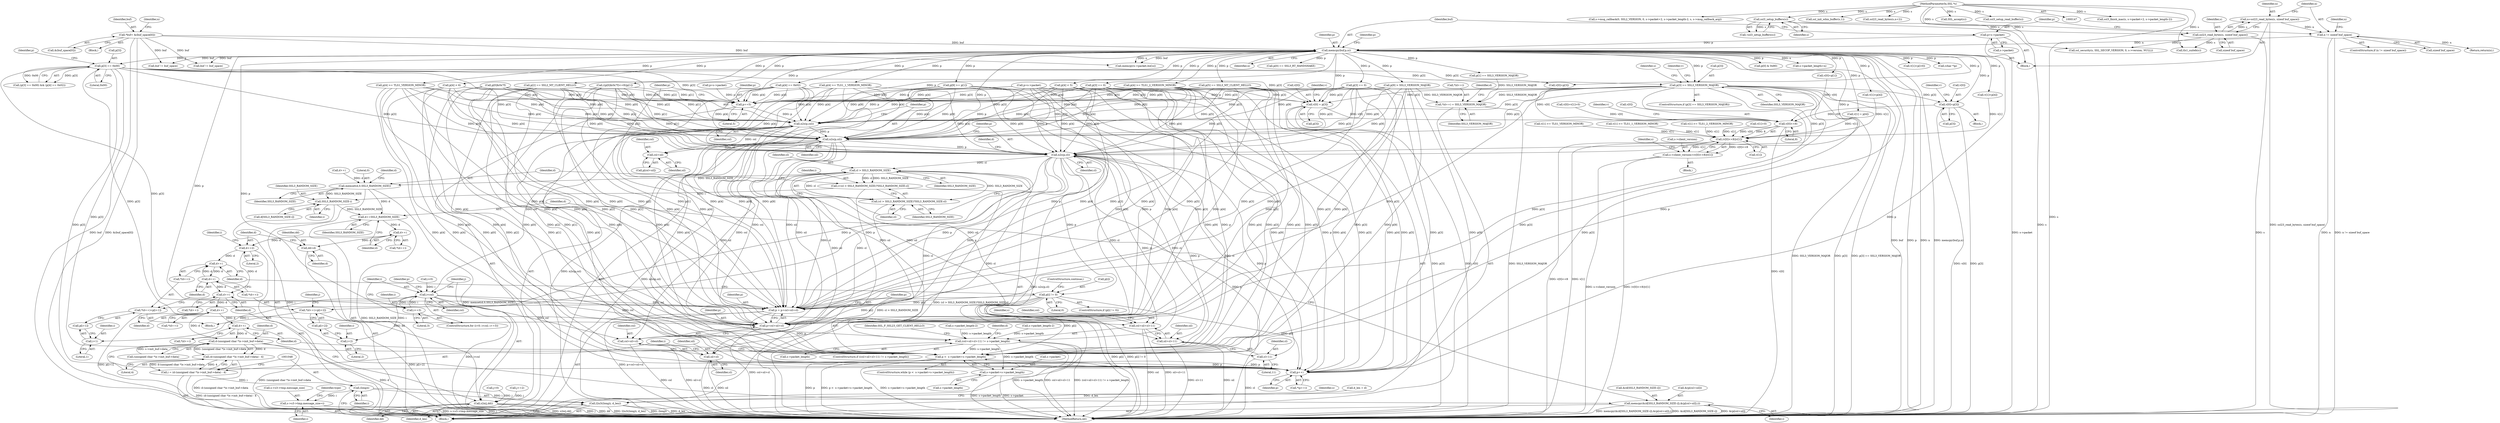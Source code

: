 digraph "0_openssl_392fa7a952e97d82eac6958c81ed1e256e6b8ca5@pointer" {
"1000271" [label="(Call,p[3] == SSL3_VERSION_MAJOR)"];
"1000234" [label="(Call,p[3] == 0x00)"];
"1000215" [label="(Call,memcpy(buf,p,n))"];
"1000152" [label="(Call,*buf= &(buf_space[0]))"];
"1000210" [label="(Call,p=s->packet)"];
"1000204" [label="(Call,n != sizeof buf_space)"];
"1000197" [label="(Call,n=ssl23_read_bytes(s, sizeof buf_space))"];
"1000199" [label="(Call,ssl23_read_bytes(s, sizeof buf_space))"];
"1000194" [label="(Call,ssl3_setup_buffers(s))"];
"1000148" [label="(MethodParameterIn,SSL *s)"];
"1000277" [label="(Call,v[0]=p[3])"];
"1001221" [label="(Call,v[0]<<8)"];
"1001220" [label="(Call,(v[0]<<8)|v[1])"];
"1001216" [label="(Call,s->client_version=(v[0]<<8)|v[1])"];
"1000751" [label="(Call,v[0] = p[3])"];
"1000850" [label="(Call,p+=5)"];
"1000853" [label="(Call,n2s(p,csl))"];
"1000856" [label="(Call,n2s(p,sil))"];
"1000859" [label="(Call,n2s(p,cl))"];
"1000872" [label="(Call,(csl+sil+cl+11) != s->packet_length)"];
"1001016" [label="(Call,p <  s->packet+s->packet_length)"];
"1001031" [label="(Call,p++)"];
"1001018" [label="(Call,s->packet+s->packet_length)"];
"1000873" [label="(Call,csl+sil+cl+11)"];
"1000875" [label="(Call,sil+cl+11)"];
"1000877" [label="(Call,cl+11)"];
"1000914" [label="(Call,cl > SSL3_RANDOM_SIZE)"];
"1000911" [label="(Call,i=(cl > SSL3_RANDOM_SIZE)?SSL3_RANDOM_SIZE:cl)"];
"1000927" [label="(Call,SSL3_RANDOM_SIZE-i)"];
"1000923" [label="(Call,memcpy(&(d[SSL3_RANDOM_SIZE-i]),&(p[csl+sil]),i))"];
"1000937" [label="(Call,d+=SSL3_RANDOM_SIZE)"];
"1000942" [label="(Call,d++)"];
"1000948" [label="(Call,dd=d)"];
"1000993" [label="(Call,s2n(j,dd))"];
"1000951" [label="(Call,d+=2)"];
"1000974" [label="(Call,d++)"];
"1000983" [label="(Call,d++)"];
"1000998" [label="(Call,d++)"];
"1001003" [label="(Call,d++)"];
"1001028" [label="(Call,d++)"];
"1001036" [label="(Call,d-(unsigned char *)s->init_buf->data)"];
"1001035" [label="(Call,(d-(unsigned char *)s->init_buf->data) - 4)"];
"1001033" [label="(Call,i = (d-(unsigned char *)s->init_buf->data) - 4)"];
"1001047" [label="(Call,(long)i)"];
"1001046" [label="(Call,l2n3((long)i, d_len))"];
"1001069" [label="(Call,s->s3->tmp.message_size=i)"];
"1000913" [label="(Call,(cl > SSL3_RANDOM_SIZE)?SSL3_RANDOM_SIZE:cl)"];
"1000919" [label="(Call,memset(d,0,SSL3_RANDOM_SIZE))"];
"1001006" [label="(Call,p = p+csl+sil+cl)"];
"1001008" [label="(Call,p+csl+sil+cl)"];
"1001010" [label="(Call,csl+sil+cl)"];
"1001012" [label="(Call,sil+cl)"];
"1000966" [label="(Call,p[i] != 0)"];
"1000972" [label="(Call,*(d++)=p[i+1])"];
"1000981" [label="(Call,*(d++)=p[i+2])"];
"1000933" [label="(Call,csl+sil)"];
"1000958" [label="(Call,i<csl)"];
"1000961" [label="(Call,i+=3)"];
"1000978" [label="(Call,i+1)"];
"1000987" [label="(Call,i+2)"];
"1000899" [label="(Call,*(d++) = SSL3_VERSION_MAJOR)"];
"1000481" [label="(Call,p[4] < 6)"];
"1000503" [label="(Call,v[1]=p[10])"];
"1000755" [label="(Call,p[3])"];
"1000637" [label="(Call,(char *)p)"];
"1000933" [label="(Call,csl+sil)"];
"1000195" [label="(Identifier,s)"];
"1000978" [label="(Call,i+1)"];
"1001011" [label="(Identifier,csl)"];
"1001225" [label="(Literal,8)"];
"1000988" [label="(Identifier,i)"];
"1000811" [label="(Call,ssl3_finish_mac(s, s->packet+2, s->packet_length-2))"];
"1000200" [label="(Identifier,s)"];
"1000952" [label="(Identifier,d)"];
"1000927" [label="(Call,SSL3_RANDOM_SIZE-i)"];
"1000971" [label="(ControlStructure,continue;)"];
"1000492" [label="(Call,p[9] > SSL3_VERSION_MAJOR)"];
"1000278" [label="(Call,v[0])"];
"1000919" [label="(Call,memset(d,0,SSL3_RANDOM_SIZE))"];
"1000960" [label="(Identifier,csl)"];
"1000769" [label="(Call,p[0]&0x7f)"];
"1000281" [label="(Call,p[3])"];
"1000187" [label="(Call,v[1]=0)"];
"1000943" [label="(Identifier,d)"];
"1001004" [label="(Identifier,d)"];
"1000976" [label="(Call,p[i+1])"];
"1000936" [label="(Identifier,i)"];
"1000912" [label="(Identifier,i)"];
"1001070" [label="(Call,s->s3->tmp.message_size)"];
"1000827" [label="(Call,s->msg_callback(0, SSL2_VERSION, 0, s->packet+2, s->packet_length-2, s, s->msg_callback_arg))"];
"1000836" [label="(Call,s->packet_length-2)"];
"1000982" [label="(Call,*(d++))"];
"1000974" [label="(Call,d++)"];
"1000980" [label="(Literal,1)"];
"1000270" [label="(ControlStructure,if (p[3] == SSL3_VERSION_MAJOR))"];
"1000918" [label="(Identifier,cl)"];
"1000945" [label="(Call,j=0)"];
"1001275" [label="(MethodReturn,int)"];
"1000203" [label="(ControlStructure,if (n != sizeof buf_space))"];
"1000845" [label="(Call,p=s->packet)"];
"1000449" [label="(Call,p[3] == 0)"];
"1000861" [label="(Identifier,cl)"];
"1000939" [label="(Identifier,SSL3_RANDOM_SIZE)"];
"1000984" [label="(Identifier,d)"];
"1000746" [label="(Call,p=s->packet)"];
"1000279" [label="(Identifier,v)"];
"1001008" [label="(Call,p+csl+sil+cl)"];
"1000292" [label="(Call,p[4] >= TLS1_VERSION_MINOR)"];
"1000885" [label="(Identifier,SSL_F_SSL23_GET_CLIENT_HELLO)"];
"1000876" [label="(Identifier,sil)"];
"1000241" [label="(Identifier,p)"];
"1000962" [label="(Identifier,i)"];
"1000955" [label="(Call,i=0)"];
"1000252" [label="(Call,v[1]=p[4])"];
"1000964" [label="(Block,)"];
"1000850" [label="(Call,p+=5)"];
"1000922" [label="(Identifier,SSL3_RANDOM_SIZE)"];
"1001010" [label="(Call,csl+sil+cl)"];
"1001167" [label="(Call,memcpy(s->packet,buf,n))"];
"1001231" [label="(Identifier,s)"];
"1000300" [label="(Call,p[4] >= TLS1_2_VERSION_MINOR)"];
"1001030" [label="(Call,*(p++))"];
"1000994" [label="(Identifier,j)"];
"1001035" [label="(Call,(d-(unsigned char *)s->init_buf->data) - 4)"];
"1000511" [label="(Call,v[1] >= TLS1_VERSION_MINOR)"];
"1000852" [label="(Literal,5)"];
"1001221" [label="(Call,v[0]<<8)"];
"1000198" [label="(Identifier,n)"];
"1001119" [label="(Call,ssl_init_wbio_buffer(s,1))"];
"1001047" [label="(Call,(long)i)"];
"1000197" [label="(Call,n=ssl23_read_bytes(s, sizeof buf_space))"];
"1001080" [label="(Identifier,type)"];
"1001013" [label="(Identifier,sil)"];
"1000968" [label="(Identifier,p)"];
"1000913" [label="(Call,(cl > SSL3_RANDOM_SIZE)?SSL3_RANDOM_SIZE:cl)"];
"1000152" [label="(Call,*buf= &(buf_space[0]))"];
"1000325" [label="(Call,p[4] >= TLS1_1_VERSION_MINOR)"];
"1001055" [label="(Identifier,s)"];
"1001002" [label="(Call,*(d++))"];
"1000272" [label="(Call,p[3])"];
"1000182" [label="(Block,)"];
"1000760" [label="(Identifier,v)"];
"1000212" [label="(Call,s->packet)"];
"1001227" [label="(Identifier,v)"];
"1000920" [label="(Identifier,d)"];
"1001037" [label="(Identifier,d)"];
"1000218" [label="(Identifier,n)"];
"1000881" [label="(Identifier,s)"];
"1000965" [label="(ControlStructure,if (p[i] != 0))"];
"1000226" [label="(Call,p[2] == SSL2_MT_CLIENT_HELLO)"];
"1000194" [label="(Call,ssl3_setup_buffers(s))"];
"1000723" [label="(Call,ssl_security(s, SSL_SECOP_VERSION, 0, s->version, NULL))"];
"1001029" [label="(Identifier,d)"];
"1000430" [label="(Call,p[0] == SSL3_RT_HANDSHAKE)"];
"1000215" [label="(Call,memcpy(buf,p,n))"];
"1001017" [label="(Identifier,p)"];
"1001050" [label="(Identifier,d_len)"];
"1000987" [label="(Call,i+2)"];
"1001015" [label="(ControlStructure,while (p <  s->packet+s->packet_length))"];
"1000999" [label="(Identifier,d)"];
"1001014" [label="(Identifier,cl)"];
"1000245" [label="(Call,v[0]=p[3])"];
"1000916" [label="(Identifier,SSL3_RANDOM_SIZE)"];
"1000871" [label="(ControlStructure,if ((csl+sil+cl+11) != s->packet_length))"];
"1001016" [label="(Call,p <  s->packet+s->packet_length)"];
"1000930" [label="(Call,&(p[csl+sil]))"];
"1000872" [label="(Call,(csl+sil+cl+11) != s->packet_length)"];
"1000442" [label="(Call,p[5] == SSL3_MT_CLIENT_HELLO)"];
"1001049" [label="(Identifier,i)"];
"1000818" [label="(Call,s->packet_length-2)"];
"1001267" [label="(Call,buf != buf_space)"];
"1000956" [label="(Identifier,i)"];
"1000973" [label="(Call,*(d++))"];
"1001226" [label="(Call,v[1])"];
"1000205" [label="(Identifier,n)"];
"1000217" [label="(Identifier,p)"];
"1000959" [label="(Identifier,i)"];
"1000981" [label="(Call,*(d++)=p[i+2])"];
"1001007" [label="(Identifier,p)"];
"1000238" [label="(Literal,0x00)"];
"1000934" [label="(Identifier,csl)"];
"1000937" [label="(Call,d+=SSL3_RANDOM_SIZE)"];
"1000926" [label="(Identifier,d)"];
"1000277" [label="(Call,v[0]=p[3])"];
"1000856" [label="(Call,n2s(p,sil))"];
"1000906" [label="(Call,d++)"];
"1000942" [label="(Call,d++)"];
"1000476" [label="(Call,p[3] == 0)"];
"1000928" [label="(Identifier,SSL3_RANDOM_SIZE)"];
"1001046" [label="(Call,l2n3((long)i, d_len))"];
"1000893" [label="(Call,d_len = d)"];
"1000900" [label="(Call,*(d++))"];
"1000276" [label="(Block,)"];
"1000975" [label="(Identifier,d)"];
"1000907" [label="(Identifier,d)"];
"1000767" [label="(Call,((p[0]&0x7f)<<8)|p[1])"];
"1000209" [label="(Identifier,n)"];
"1000201" [label="(Call,sizeof buf_space)"];
"1000204" [label="(Call,n != sizeof buf_space)"];
"1000914" [label="(Call,cl > SSL3_RANDOM_SIZE)"];
"1000858" [label="(Identifier,sil)"];
"1001217" [label="(Call,s->client_version)"];
"1000758" [label="(Call,v[1] = p[4])"];
"1001019" [label="(Call,s->packet)"];
"1000929" [label="(Identifier,i)"];
"1000206" [label="(Call,sizeof buf_space)"];
"1000752" [label="(Call,v[0])"];
"1000436" [label="(Call,p[1] == SSL3_VERSION_MAJOR)"];
"1000983" [label="(Call,d++)"];
"1000967" [label="(Call,p[i])"];
"1000454" [label="(Call,p[4] < 5)"];
"1000925" [label="(Call,d[SSL3_RANDOM_SIZE-i])"];
"1000860" [label="(Identifier,p)"];
"1001009" [label="(Identifier,p)"];
"1000989" [label="(Literal,2)"];
"1000148" [label="(MethodParameterIn,SSL *s)"];
"1000542" [label="(Call,v[1] >= TLS1_1_VERSION_MINOR)"];
"1000911" [label="(Call,i=(cl > SSL3_RANDOM_SIZE)?SSL3_RANDOM_SIZE:cl)"];
"1001012" [label="(Call,sil+cl)"];
"1000923" [label="(Call,memcpy(&(d[SSL3_RANDOM_SIZE-i]),&(p[csl+sil]),i))"];
"1000997" [label="(Call,*(d++))"];
"1000800" [label="(Call,ssl23_read_bytes(s,n+2))"];
"1000271" [label="(Call,p[3] == SSL3_VERSION_MAJOR)"];
"1001032" [label="(Identifier,p)"];
"1000979" [label="(Identifier,i)"];
"1000467" [label="(Call,v[0]=p[1])"];
"1001077" [label="(Identifier,i)"];
"1000991" [label="(Identifier,j)"];
"1000961" [label="(Call,i+=3)"];
"1000995" [label="(Identifier,dd)"];
"1000899" [label="(Call,*(d++) = SSL3_VERSION_MAJOR)"];
"1000223" [label="(Identifier,p)"];
"1000958" [label="(Call,i<csl)"];
"1000878" [label="(Identifier,cl)"];
"1000993" [label="(Call,s2n(j,dd))"];
"1001069" [label="(Call,s->s3->tmp.message_size=i)"];
"1000233" [label="(Call,(p[3] == 0x00) && (p[4] == 0x02))"];
"1000210" [label="(Call,p=s->packet)"];
"1000985" [label="(Call,p[i+2])"];
"1000966" [label="(Call,p[i] != 0)"];
"1000235" [label="(Call,p[3])"];
"1001095" [label="(Block,)"];
"1000859" [label="(Call,n2s(p,cl))"];
"1000459" [label="(Call,p[9] >= p[1])"];
"1000199" [label="(Call,ssl23_read_bytes(s, sizeof buf_space))"];
"1000751" [label="(Call,v[0] = p[3])"];
"1000286" [label="(Identifier,v)"];
"1001220" [label="(Call,(v[0]<<8)|v[1])"];
"1000903" [label="(Identifier,SSL3_VERSION_MAJOR)"];
"1001006" [label="(Call,p = p+csl+sil+cl)"];
"1001003" [label="(Call,d++)"];
"1000874" [label="(Identifier,csl)"];
"1000211" [label="(Identifier,p)"];
"1001036" [label="(Call,d-(unsigned char *)s->init_buf->data)"];
"1000873" [label="(Call,csl+sil+cl+11)"];
"1001045" [label="(Literal,4)"];
"1000284" [label="(Call,v[1]=p[4])"];
"1000938" [label="(Identifier,d)"];
"1000863" [label="(Identifier,d)"];
"1000948" [label="(Call,dd=d)"];
"1000950" [label="(Identifier,d)"];
"1000853" [label="(Call,n2s(p,csl))"];
"1000216" [label="(Identifier,buf)"];
"1001263" [label="(Call,SSL_accept(s))"];
"1000519" [label="(Call,v[1] >= TLS1_2_VERSION_MINOR)"];
"1000953" [label="(Literal,2)"];
"1000941" [label="(Call,*(d++))"];
"1000275" [label="(Identifier,SSL3_VERSION_MAJOR)"];
"1001034" [label="(Identifier,i)"];
"1000221" [label="(Call,p[0] & 0x80)"];
"1001133" [label="(Call,s->packet_length=n)"];
"1000924" [label="(Call,&(d[SSL3_RANDOM_SIZE-i]))"];
"1000153" [label="(Identifier,buf)"];
"1000208" [label="(Return,return(n);)"];
"1000949" [label="(Identifier,dd)"];
"1000998" [label="(Call,d++)"];
"1000855" [label="(Identifier,csl)"];
"1000921" [label="(Literal,0)"];
"1000951" [label="(Call,d+=2)"];
"1000935" [label="(Identifier,sil)"];
"1001022" [label="(Call,s->packet_length)"];
"1000972" [label="(Call,*(d++)=p[i+1])"];
"1001033" [label="(Call,i = (d-(unsigned char *)s->init_buf->data) - 4)"];
"1001150" [label="(Call,ssl3_setup_read_buffer(s))"];
"1000880" [label="(Call,s->packet_length)"];
"1000857" [label="(Identifier,p)"];
"1001222" [label="(Call,v[0])"];
"1000183" [label="(Call,v[0]=v[1]=0)"];
"1000234" [label="(Call,p[3] == 0x00)"];
"1000891" [label="(Identifier,d)"];
"1000742" [label="(Block,)"];
"1001018" [label="(Call,s->packet+s->packet_length)"];
"1001028" [label="(Call,d++)"];
"1000877" [label="(Call,cl+11)"];
"1000917" [label="(Identifier,SSL3_RANDOM_SIZE)"];
"1000954" [label="(ControlStructure,for (i=0; i<csl; i+=3))"];
"1000851" [label="(Identifier,p)"];
"1000990" [label="(Call,j+=2)"];
"1001257" [label="(Call,buf != buf_space)"];
"1000875" [label="(Call,sil+cl+11)"];
"1000691" [label="(Identifier,s)"];
"1000168" [label="(Identifier,n)"];
"1001038" [label="(Call,(unsigned char *)s->init_buf->data)"];
"1000701" [label="(Call,tls1_suiteb(s))"];
"1000970" [label="(Literal,0)"];
"1000154" [label="(Call,&(buf_space[0]))"];
"1001216" [label="(Call,s->client_version=(v[0]<<8)|v[1])"];
"1000854" [label="(Identifier,p)"];
"1001031" [label="(Call,p++)"];
"1000915" [label="(Identifier,cl)"];
"1000149" [label="(Block,)"];
"1001027" [label="(Call,*(d++))"];
"1000963" [label="(Literal,3)"];
"1000193" [label="(Call,!ssl3_setup_buffers(s))"];
"1000879" [label="(Literal,11)"];
"1000931" [label="(Call,p[csl+sil])"];
"1000239" [label="(Call,p[4] == 0x02)"];
"1000271" -> "1000270"  [label="AST: "];
"1000271" -> "1000275"  [label="CFG: "];
"1000272" -> "1000271"  [label="AST: "];
"1000275" -> "1000271"  [label="AST: "];
"1000279" -> "1000271"  [label="CFG: "];
"1000691" -> "1000271"  [label="CFG: "];
"1000271" -> "1001275"  [label="DDG: SSL3_VERSION_MAJOR"];
"1000271" -> "1001275"  [label="DDG: p[3]"];
"1000271" -> "1001275"  [label="DDG: p[3] == SSL3_VERSION_MAJOR"];
"1000234" -> "1000271"  [label="DDG: p[3]"];
"1000215" -> "1000271"  [label="DDG: p"];
"1000271" -> "1000277"  [label="DDG: p[3]"];
"1000271" -> "1000751"  [label="DDG: p[3]"];
"1000271" -> "1000850"  [label="DDG: p[3]"];
"1000271" -> "1000853"  [label="DDG: p[3]"];
"1000271" -> "1000856"  [label="DDG: p[3]"];
"1000271" -> "1000859"  [label="DDG: p[3]"];
"1000271" -> "1000899"  [label="DDG: SSL3_VERSION_MAJOR"];
"1000271" -> "1001006"  [label="DDG: p[3]"];
"1000271" -> "1001008"  [label="DDG: p[3]"];
"1000271" -> "1001016"  [label="DDG: p[3]"];
"1000271" -> "1001031"  [label="DDG: p[3]"];
"1000234" -> "1000233"  [label="AST: "];
"1000234" -> "1000238"  [label="CFG: "];
"1000235" -> "1000234"  [label="AST: "];
"1000238" -> "1000234"  [label="AST: "];
"1000241" -> "1000234"  [label="CFG: "];
"1000233" -> "1000234"  [label="CFG: "];
"1000234" -> "1000233"  [label="DDG: p[3]"];
"1000234" -> "1000233"  [label="DDG: 0x00"];
"1000215" -> "1000234"  [label="DDG: p"];
"1000234" -> "1000245"  [label="DDG: p[3]"];
"1000234" -> "1000751"  [label="DDG: p[3]"];
"1000234" -> "1000850"  [label="DDG: p[3]"];
"1000234" -> "1000853"  [label="DDG: p[3]"];
"1000234" -> "1000856"  [label="DDG: p[3]"];
"1000234" -> "1000859"  [label="DDG: p[3]"];
"1000234" -> "1001006"  [label="DDG: p[3]"];
"1000234" -> "1001008"  [label="DDG: p[3]"];
"1000234" -> "1001016"  [label="DDG: p[3]"];
"1000234" -> "1001031"  [label="DDG: p[3]"];
"1000215" -> "1000182"  [label="AST: "];
"1000215" -> "1000218"  [label="CFG: "];
"1000216" -> "1000215"  [label="AST: "];
"1000217" -> "1000215"  [label="AST: "];
"1000218" -> "1000215"  [label="AST: "];
"1000223" -> "1000215"  [label="CFG: "];
"1000215" -> "1001275"  [label="DDG: buf"];
"1000215" -> "1001275"  [label="DDG: p"];
"1000215" -> "1001275"  [label="DDG: n"];
"1000215" -> "1001275"  [label="DDG: memcpy(buf,p,n)"];
"1000152" -> "1000215"  [label="DDG: buf"];
"1000210" -> "1000215"  [label="DDG: p"];
"1000204" -> "1000215"  [label="DDG: n"];
"1000215" -> "1000221"  [label="DDG: p"];
"1000215" -> "1000226"  [label="DDG: p"];
"1000215" -> "1000239"  [label="DDG: p"];
"1000215" -> "1000245"  [label="DDG: p"];
"1000215" -> "1000252"  [label="DDG: p"];
"1000215" -> "1000277"  [label="DDG: p"];
"1000215" -> "1000284"  [label="DDG: p"];
"1000215" -> "1000292"  [label="DDG: p"];
"1000215" -> "1000300"  [label="DDG: p"];
"1000215" -> "1000325"  [label="DDG: p"];
"1000215" -> "1000430"  [label="DDG: p"];
"1000215" -> "1000436"  [label="DDG: p"];
"1000215" -> "1000442"  [label="DDG: p"];
"1000215" -> "1000449"  [label="DDG: p"];
"1000215" -> "1000454"  [label="DDG: p"];
"1000215" -> "1000459"  [label="DDG: p"];
"1000215" -> "1000467"  [label="DDG: p"];
"1000215" -> "1000476"  [label="DDG: p"];
"1000215" -> "1000481"  [label="DDG: p"];
"1000215" -> "1000492"  [label="DDG: p"];
"1000215" -> "1000503"  [label="DDG: p"];
"1000215" -> "1000637"  [label="DDG: p"];
"1000215" -> "1000751"  [label="DDG: p"];
"1000215" -> "1000758"  [label="DDG: p"];
"1000215" -> "1000767"  [label="DDG: p"];
"1000215" -> "1000850"  [label="DDG: p"];
"1000215" -> "1000853"  [label="DDG: p"];
"1000215" -> "1000856"  [label="DDG: p"];
"1000215" -> "1000859"  [label="DDG: p"];
"1000215" -> "1001006"  [label="DDG: p"];
"1000215" -> "1001008"  [label="DDG: p"];
"1000215" -> "1001016"  [label="DDG: p"];
"1000215" -> "1001031"  [label="DDG: p"];
"1000215" -> "1001133"  [label="DDG: n"];
"1000215" -> "1001167"  [label="DDG: buf"];
"1000215" -> "1001167"  [label="DDG: n"];
"1000215" -> "1001257"  [label="DDG: buf"];
"1000215" -> "1001267"  [label="DDG: buf"];
"1000152" -> "1000149"  [label="AST: "];
"1000152" -> "1000154"  [label="CFG: "];
"1000153" -> "1000152"  [label="AST: "];
"1000154" -> "1000152"  [label="AST: "];
"1000168" -> "1000152"  [label="CFG: "];
"1000152" -> "1001275"  [label="DDG: buf"];
"1000152" -> "1001275"  [label="DDG: &(buf_space[0])"];
"1000152" -> "1001167"  [label="DDG: buf"];
"1000152" -> "1001257"  [label="DDG: buf"];
"1000152" -> "1001267"  [label="DDG: buf"];
"1000210" -> "1000182"  [label="AST: "];
"1000210" -> "1000212"  [label="CFG: "];
"1000211" -> "1000210"  [label="AST: "];
"1000212" -> "1000210"  [label="AST: "];
"1000216" -> "1000210"  [label="CFG: "];
"1000210" -> "1001275"  [label="DDG: s->packet"];
"1000204" -> "1000203"  [label="AST: "];
"1000204" -> "1000206"  [label="CFG: "];
"1000205" -> "1000204"  [label="AST: "];
"1000206" -> "1000204"  [label="AST: "];
"1000209" -> "1000204"  [label="CFG: "];
"1000211" -> "1000204"  [label="CFG: "];
"1000204" -> "1001275"  [label="DDG: n"];
"1000204" -> "1001275"  [label="DDG: n != sizeof buf_space"];
"1000197" -> "1000204"  [label="DDG: n"];
"1000204" -> "1000208"  [label="DDG: n"];
"1000197" -> "1000182"  [label="AST: "];
"1000197" -> "1000199"  [label="CFG: "];
"1000198" -> "1000197"  [label="AST: "];
"1000199" -> "1000197"  [label="AST: "];
"1000205" -> "1000197"  [label="CFG: "];
"1000197" -> "1001275"  [label="DDG: ssl23_read_bytes(s, sizeof buf_space)"];
"1000199" -> "1000197"  [label="DDG: s"];
"1000199" -> "1000201"  [label="CFG: "];
"1000200" -> "1000199"  [label="AST: "];
"1000201" -> "1000199"  [label="AST: "];
"1000199" -> "1001275"  [label="DDG: s"];
"1000194" -> "1000199"  [label="DDG: s"];
"1000148" -> "1000199"  [label="DDG: s"];
"1000199" -> "1000701"  [label="DDG: s"];
"1000199" -> "1000723"  [label="DDG: s"];
"1000194" -> "1000193"  [label="AST: "];
"1000194" -> "1000195"  [label="CFG: "];
"1000195" -> "1000194"  [label="AST: "];
"1000193" -> "1000194"  [label="CFG: "];
"1000194" -> "1001275"  [label="DDG: s"];
"1000194" -> "1000193"  [label="DDG: s"];
"1000148" -> "1000194"  [label="DDG: s"];
"1000148" -> "1000147"  [label="AST: "];
"1000148" -> "1001275"  [label="DDG: s"];
"1000148" -> "1000701"  [label="DDG: s"];
"1000148" -> "1000723"  [label="DDG: s"];
"1000148" -> "1000800"  [label="DDG: s"];
"1000148" -> "1000811"  [label="DDG: s"];
"1000148" -> "1000827"  [label="DDG: s"];
"1000148" -> "1001119"  [label="DDG: s"];
"1000148" -> "1001150"  [label="DDG: s"];
"1000148" -> "1001263"  [label="DDG: s"];
"1000277" -> "1000276"  [label="AST: "];
"1000277" -> "1000281"  [label="CFG: "];
"1000278" -> "1000277"  [label="AST: "];
"1000281" -> "1000277"  [label="AST: "];
"1000286" -> "1000277"  [label="CFG: "];
"1000277" -> "1001275"  [label="DDG: v[0]"];
"1000277" -> "1001275"  [label="DDG: p[3]"];
"1000277" -> "1001221"  [label="DDG: v[0]"];
"1001221" -> "1001220"  [label="AST: "];
"1001221" -> "1001225"  [label="CFG: "];
"1001222" -> "1001221"  [label="AST: "];
"1001225" -> "1001221"  [label="AST: "];
"1001227" -> "1001221"  [label="CFG: "];
"1001221" -> "1001275"  [label="DDG: v[0]"];
"1001221" -> "1001220"  [label="DDG: v[0]"];
"1001221" -> "1001220"  [label="DDG: 8"];
"1000467" -> "1001221"  [label="DDG: v[0]"];
"1000183" -> "1001221"  [label="DDG: v[0]"];
"1000751" -> "1001221"  [label="DDG: v[0]"];
"1000245" -> "1001221"  [label="DDG: v[0]"];
"1001220" -> "1001216"  [label="AST: "];
"1001220" -> "1001226"  [label="CFG: "];
"1001226" -> "1001220"  [label="AST: "];
"1001216" -> "1001220"  [label="CFG: "];
"1001220" -> "1001275"  [label="DDG: v[0]<<8"];
"1001220" -> "1001275"  [label="DDG: v[1]"];
"1001220" -> "1001216"  [label="DDG: v[0]<<8"];
"1001220" -> "1001216"  [label="DDG: v[1]"];
"1000187" -> "1001220"  [label="DDG: v[1]"];
"1000284" -> "1001220"  [label="DDG: v[1]"];
"1000519" -> "1001220"  [label="DDG: v[1]"];
"1000252" -> "1001220"  [label="DDG: v[1]"];
"1000542" -> "1001220"  [label="DDG: v[1]"];
"1000511" -> "1001220"  [label="DDG: v[1]"];
"1000758" -> "1001220"  [label="DDG: v[1]"];
"1001216" -> "1001095"  [label="AST: "];
"1001217" -> "1001216"  [label="AST: "];
"1001231" -> "1001216"  [label="CFG: "];
"1001216" -> "1001275"  [label="DDG: (v[0]<<8)|v[1]"];
"1001216" -> "1001275"  [label="DDG: s->client_version"];
"1000751" -> "1000742"  [label="AST: "];
"1000751" -> "1000755"  [label="CFG: "];
"1000752" -> "1000751"  [label="AST: "];
"1000755" -> "1000751"  [label="AST: "];
"1000760" -> "1000751"  [label="CFG: "];
"1000751" -> "1001275"  [label="DDG: p[3]"];
"1000751" -> "1001275"  [label="DDG: v[0]"];
"1000746" -> "1000751"  [label="DDG: p"];
"1000449" -> "1000751"  [label="DDG: p[3]"];
"1000476" -> "1000751"  [label="DDG: p[3]"];
"1000850" -> "1000742"  [label="AST: "];
"1000850" -> "1000852"  [label="CFG: "];
"1000851" -> "1000850"  [label="AST: "];
"1000852" -> "1000850"  [label="AST: "];
"1000854" -> "1000850"  [label="CFG: "];
"1000459" -> "1000850"  [label="DDG: p[9]"];
"1000226" -> "1000850"  [label="DDG: p[2]"];
"1000442" -> "1000850"  [label="DDG: p[5]"];
"1000492" -> "1000850"  [label="DDG: p[9]"];
"1000769" -> "1000850"  [label="DDG: p[0]"];
"1000845" -> "1000850"  [label="DDG: p"];
"1000767" -> "1000850"  [label="DDG: p[1]"];
"1000292" -> "1000850"  [label="DDG: p[4]"];
"1000746" -> "1000850"  [label="DDG: p"];
"1000239" -> "1000850"  [label="DDG: p[4]"];
"1000300" -> "1000850"  [label="DDG: p[4]"];
"1000481" -> "1000850"  [label="DDG: p[4]"];
"1000325" -> "1000850"  [label="DDG: p[4]"];
"1000454" -> "1000850"  [label="DDG: p[4]"];
"1000449" -> "1000850"  [label="DDG: p[3]"];
"1000476" -> "1000850"  [label="DDG: p[3]"];
"1000850" -> "1000853"  [label="DDG: p"];
"1000853" -> "1000742"  [label="AST: "];
"1000853" -> "1000855"  [label="CFG: "];
"1000854" -> "1000853"  [label="AST: "];
"1000855" -> "1000853"  [label="AST: "];
"1000857" -> "1000853"  [label="CFG: "];
"1000853" -> "1001275"  [label="DDG: n2s(p,csl)"];
"1000459" -> "1000853"  [label="DDG: p[9]"];
"1000226" -> "1000853"  [label="DDG: p[2]"];
"1000442" -> "1000853"  [label="DDG: p[5]"];
"1000492" -> "1000853"  [label="DDG: p[9]"];
"1000769" -> "1000853"  [label="DDG: p[0]"];
"1000767" -> "1000853"  [label="DDG: p[1]"];
"1000292" -> "1000853"  [label="DDG: p[4]"];
"1000746" -> "1000853"  [label="DDG: p"];
"1000239" -> "1000853"  [label="DDG: p[4]"];
"1000300" -> "1000853"  [label="DDG: p[4]"];
"1000481" -> "1000853"  [label="DDG: p[4]"];
"1000325" -> "1000853"  [label="DDG: p[4]"];
"1000454" -> "1000853"  [label="DDG: p[4]"];
"1000449" -> "1000853"  [label="DDG: p[3]"];
"1000476" -> "1000853"  [label="DDG: p[3]"];
"1000853" -> "1000856"  [label="DDG: p"];
"1000853" -> "1000872"  [label="DDG: csl"];
"1000853" -> "1000873"  [label="DDG: csl"];
"1000853" -> "1000933"  [label="DDG: csl"];
"1000853" -> "1000958"  [label="DDG: csl"];
"1000856" -> "1000742"  [label="AST: "];
"1000856" -> "1000858"  [label="CFG: "];
"1000857" -> "1000856"  [label="AST: "];
"1000858" -> "1000856"  [label="AST: "];
"1000860" -> "1000856"  [label="CFG: "];
"1000856" -> "1001275"  [label="DDG: n2s(p,sil)"];
"1000459" -> "1000856"  [label="DDG: p[9]"];
"1000226" -> "1000856"  [label="DDG: p[2]"];
"1000442" -> "1000856"  [label="DDG: p[5]"];
"1000492" -> "1000856"  [label="DDG: p[9]"];
"1000769" -> "1000856"  [label="DDG: p[0]"];
"1000767" -> "1000856"  [label="DDG: p[1]"];
"1000292" -> "1000856"  [label="DDG: p[4]"];
"1000746" -> "1000856"  [label="DDG: p"];
"1000239" -> "1000856"  [label="DDG: p[4]"];
"1000300" -> "1000856"  [label="DDG: p[4]"];
"1000481" -> "1000856"  [label="DDG: p[4]"];
"1000325" -> "1000856"  [label="DDG: p[4]"];
"1000454" -> "1000856"  [label="DDG: p[4]"];
"1000449" -> "1000856"  [label="DDG: p[3]"];
"1000476" -> "1000856"  [label="DDG: p[3]"];
"1000856" -> "1000859"  [label="DDG: p"];
"1000856" -> "1000872"  [label="DDG: sil"];
"1000856" -> "1000873"  [label="DDG: sil"];
"1000856" -> "1000875"  [label="DDG: sil"];
"1000856" -> "1000933"  [label="DDG: sil"];
"1000856" -> "1001006"  [label="DDG: sil"];
"1000856" -> "1001008"  [label="DDG: sil"];
"1000856" -> "1001010"  [label="DDG: sil"];
"1000856" -> "1001012"  [label="DDG: sil"];
"1000859" -> "1000742"  [label="AST: "];
"1000859" -> "1000861"  [label="CFG: "];
"1000860" -> "1000859"  [label="AST: "];
"1000861" -> "1000859"  [label="AST: "];
"1000863" -> "1000859"  [label="CFG: "];
"1000859" -> "1001275"  [label="DDG: n2s(p,cl)"];
"1000859" -> "1001275"  [label="DDG: p"];
"1000459" -> "1000859"  [label="DDG: p[9]"];
"1000442" -> "1000859"  [label="DDG: p[5]"];
"1000492" -> "1000859"  [label="DDG: p[9]"];
"1000769" -> "1000859"  [label="DDG: p[0]"];
"1000767" -> "1000859"  [label="DDG: p[1]"];
"1000226" -> "1000859"  [label="DDG: p[2]"];
"1000292" -> "1000859"  [label="DDG: p[4]"];
"1000746" -> "1000859"  [label="DDG: p"];
"1000239" -> "1000859"  [label="DDG: p[4]"];
"1000300" -> "1000859"  [label="DDG: p[4]"];
"1000481" -> "1000859"  [label="DDG: p[4]"];
"1000325" -> "1000859"  [label="DDG: p[4]"];
"1000454" -> "1000859"  [label="DDG: p[4]"];
"1000449" -> "1000859"  [label="DDG: p[3]"];
"1000476" -> "1000859"  [label="DDG: p[3]"];
"1000859" -> "1000872"  [label="DDG: cl"];
"1000859" -> "1000873"  [label="DDG: cl"];
"1000859" -> "1000875"  [label="DDG: cl"];
"1000859" -> "1000877"  [label="DDG: cl"];
"1000859" -> "1000914"  [label="DDG: cl"];
"1000859" -> "1000966"  [label="DDG: p"];
"1000859" -> "1000972"  [label="DDG: p"];
"1000859" -> "1000981"  [label="DDG: p"];
"1000859" -> "1001006"  [label="DDG: p"];
"1000859" -> "1001008"  [label="DDG: p"];
"1000859" -> "1001016"  [label="DDG: p"];
"1000859" -> "1001031"  [label="DDG: p"];
"1000872" -> "1000871"  [label="AST: "];
"1000872" -> "1000880"  [label="CFG: "];
"1000873" -> "1000872"  [label="AST: "];
"1000880" -> "1000872"  [label="AST: "];
"1000885" -> "1000872"  [label="CFG: "];
"1000891" -> "1000872"  [label="CFG: "];
"1000872" -> "1001275"  [label="DDG: (csl+sil+cl+11) != s->packet_length"];
"1000872" -> "1001275"  [label="DDG: csl+sil+cl+11"];
"1000872" -> "1001275"  [label="DDG: s->packet_length"];
"1000818" -> "1000872"  [label="DDG: s->packet_length"];
"1000836" -> "1000872"  [label="DDG: s->packet_length"];
"1000872" -> "1001016"  [label="DDG: s->packet_length"];
"1000872" -> "1001018"  [label="DDG: s->packet_length"];
"1001016" -> "1001015"  [label="AST: "];
"1001016" -> "1001018"  [label="CFG: "];
"1001017" -> "1001016"  [label="AST: "];
"1001018" -> "1001016"  [label="AST: "];
"1001029" -> "1001016"  [label="CFG: "];
"1001034" -> "1001016"  [label="CFG: "];
"1001016" -> "1001275"  [label="DDG: p <  s->packet+s->packet_length"];
"1001016" -> "1001275"  [label="DDG: s->packet+s->packet_length"];
"1001016" -> "1001275"  [label="DDG: p"];
"1000459" -> "1001016"  [label="DDG: p[9]"];
"1000226" -> "1001016"  [label="DDG: p[2]"];
"1000442" -> "1001016"  [label="DDG: p[5]"];
"1001006" -> "1001016"  [label="DDG: p"];
"1000769" -> "1001016"  [label="DDG: p[0]"];
"1000767" -> "1001016"  [label="DDG: p[1]"];
"1000966" -> "1001016"  [label="DDG: p[i]"];
"1000492" -> "1001016"  [label="DDG: p[9]"];
"1001031" -> "1001016"  [label="DDG: p"];
"1000292" -> "1001016"  [label="DDG: p[4]"];
"1000746" -> "1001016"  [label="DDG: p"];
"1000239" -> "1001016"  [label="DDG: p[4]"];
"1000300" -> "1001016"  [label="DDG: p[4]"];
"1000481" -> "1001016"  [label="DDG: p[4]"];
"1000325" -> "1001016"  [label="DDG: p[4]"];
"1000454" -> "1001016"  [label="DDG: p[4]"];
"1000449" -> "1001016"  [label="DDG: p[3]"];
"1000476" -> "1001016"  [label="DDG: p[3]"];
"1001016" -> "1001031"  [label="DDG: p"];
"1001031" -> "1001030"  [label="AST: "];
"1001031" -> "1001032"  [label="CFG: "];
"1001032" -> "1001031"  [label="AST: "];
"1001030" -> "1001031"  [label="CFG: "];
"1000459" -> "1001031"  [label="DDG: p[9]"];
"1000226" -> "1001031"  [label="DDG: p[2]"];
"1000442" -> "1001031"  [label="DDG: p[5]"];
"1000769" -> "1001031"  [label="DDG: p[0]"];
"1000767" -> "1001031"  [label="DDG: p[1]"];
"1000966" -> "1001031"  [label="DDG: p[i]"];
"1000492" -> "1001031"  [label="DDG: p[9]"];
"1000292" -> "1001031"  [label="DDG: p[4]"];
"1000746" -> "1001031"  [label="DDG: p"];
"1000239" -> "1001031"  [label="DDG: p[4]"];
"1000300" -> "1001031"  [label="DDG: p[4]"];
"1000481" -> "1001031"  [label="DDG: p[4]"];
"1000325" -> "1001031"  [label="DDG: p[4]"];
"1000454" -> "1001031"  [label="DDG: p[4]"];
"1000449" -> "1001031"  [label="DDG: p[3]"];
"1000476" -> "1001031"  [label="DDG: p[3]"];
"1001018" -> "1001022"  [label="CFG: "];
"1001019" -> "1001018"  [label="AST: "];
"1001022" -> "1001018"  [label="AST: "];
"1001018" -> "1001275"  [label="DDG: s->packet"];
"1001018" -> "1001275"  [label="DDG: s->packet_length"];
"1000873" -> "1000875"  [label="CFG: "];
"1000874" -> "1000873"  [label="AST: "];
"1000875" -> "1000873"  [label="AST: "];
"1000881" -> "1000873"  [label="CFG: "];
"1000873" -> "1001275"  [label="DDG: csl"];
"1000873" -> "1001275"  [label="DDG: sil+cl+11"];
"1000875" -> "1000877"  [label="CFG: "];
"1000876" -> "1000875"  [label="AST: "];
"1000877" -> "1000875"  [label="AST: "];
"1000875" -> "1001275"  [label="DDG: sil"];
"1000875" -> "1001275"  [label="DDG: cl+11"];
"1000877" -> "1000879"  [label="CFG: "];
"1000878" -> "1000877"  [label="AST: "];
"1000879" -> "1000877"  [label="AST: "];
"1000877" -> "1001275"  [label="DDG: cl"];
"1000914" -> "1000913"  [label="AST: "];
"1000914" -> "1000916"  [label="CFG: "];
"1000915" -> "1000914"  [label="AST: "];
"1000916" -> "1000914"  [label="AST: "];
"1000917" -> "1000914"  [label="CFG: "];
"1000918" -> "1000914"  [label="CFG: "];
"1000914" -> "1000911"  [label="DDG: SSL3_RANDOM_SIZE"];
"1000914" -> "1000911"  [label="DDG: cl"];
"1000914" -> "1000913"  [label="DDG: SSL3_RANDOM_SIZE"];
"1000914" -> "1000913"  [label="DDG: cl"];
"1000914" -> "1000919"  [label="DDG: SSL3_RANDOM_SIZE"];
"1000914" -> "1001006"  [label="DDG: cl"];
"1000914" -> "1001008"  [label="DDG: cl"];
"1000914" -> "1001010"  [label="DDG: cl"];
"1000914" -> "1001012"  [label="DDG: cl"];
"1000911" -> "1000742"  [label="AST: "];
"1000911" -> "1000913"  [label="CFG: "];
"1000912" -> "1000911"  [label="AST: "];
"1000913" -> "1000911"  [label="AST: "];
"1000920" -> "1000911"  [label="CFG: "];
"1000911" -> "1001275"  [label="DDG: (cl > SSL3_RANDOM_SIZE)?SSL3_RANDOM_SIZE:cl"];
"1000911" -> "1000927"  [label="DDG: i"];
"1000927" -> "1000925"  [label="AST: "];
"1000927" -> "1000929"  [label="CFG: "];
"1000928" -> "1000927"  [label="AST: "];
"1000929" -> "1000927"  [label="AST: "];
"1000925" -> "1000927"  [label="CFG: "];
"1000919" -> "1000927"  [label="DDG: SSL3_RANDOM_SIZE"];
"1000927" -> "1000923"  [label="DDG: i"];
"1000927" -> "1000937"  [label="DDG: SSL3_RANDOM_SIZE"];
"1000923" -> "1000742"  [label="AST: "];
"1000923" -> "1000936"  [label="CFG: "];
"1000924" -> "1000923"  [label="AST: "];
"1000930" -> "1000923"  [label="AST: "];
"1000936" -> "1000923"  [label="AST: "];
"1000938" -> "1000923"  [label="CFG: "];
"1000923" -> "1001275"  [label="DDG: &(p[csl+sil])"];
"1000923" -> "1001275"  [label="DDG: memcpy(&(d[SSL3_RANDOM_SIZE-i]),&(p[csl+sil]),i)"];
"1000923" -> "1001275"  [label="DDG: &(d[SSL3_RANDOM_SIZE-i])"];
"1000937" -> "1000742"  [label="AST: "];
"1000937" -> "1000939"  [label="CFG: "];
"1000938" -> "1000937"  [label="AST: "];
"1000939" -> "1000937"  [label="AST: "];
"1000943" -> "1000937"  [label="CFG: "];
"1000937" -> "1001275"  [label="DDG: SSL3_RANDOM_SIZE"];
"1000919" -> "1000937"  [label="DDG: d"];
"1000937" -> "1000942"  [label="DDG: d"];
"1000942" -> "1000941"  [label="AST: "];
"1000942" -> "1000943"  [label="CFG: "];
"1000943" -> "1000942"  [label="AST: "];
"1000941" -> "1000942"  [label="CFG: "];
"1000942" -> "1000948"  [label="DDG: d"];
"1000942" -> "1000951"  [label="DDG: d"];
"1000948" -> "1000742"  [label="AST: "];
"1000948" -> "1000950"  [label="CFG: "];
"1000949" -> "1000948"  [label="AST: "];
"1000950" -> "1000948"  [label="AST: "];
"1000952" -> "1000948"  [label="CFG: "];
"1000948" -> "1000993"  [label="DDG: dd"];
"1000993" -> "1000742"  [label="AST: "];
"1000993" -> "1000995"  [label="CFG: "];
"1000994" -> "1000993"  [label="AST: "];
"1000995" -> "1000993"  [label="AST: "];
"1000999" -> "1000993"  [label="CFG: "];
"1000993" -> "1001275"  [label="DDG: s2n(j,dd)"];
"1000993" -> "1001275"  [label="DDG: j"];
"1000993" -> "1001275"  [label="DDG: dd"];
"1000990" -> "1000993"  [label="DDG: j"];
"1000945" -> "1000993"  [label="DDG: j"];
"1000951" -> "1000742"  [label="AST: "];
"1000951" -> "1000953"  [label="CFG: "];
"1000952" -> "1000951"  [label="AST: "];
"1000953" -> "1000951"  [label="AST: "];
"1000956" -> "1000951"  [label="CFG: "];
"1000951" -> "1000974"  [label="DDG: d"];
"1000951" -> "1000998"  [label="DDG: d"];
"1000974" -> "1000973"  [label="AST: "];
"1000974" -> "1000975"  [label="CFG: "];
"1000975" -> "1000974"  [label="AST: "];
"1000973" -> "1000974"  [label="CFG: "];
"1000983" -> "1000974"  [label="DDG: d"];
"1000974" -> "1000983"  [label="DDG: d"];
"1000983" -> "1000982"  [label="AST: "];
"1000983" -> "1000984"  [label="CFG: "];
"1000984" -> "1000983"  [label="AST: "];
"1000982" -> "1000983"  [label="CFG: "];
"1000983" -> "1000998"  [label="DDG: d"];
"1000998" -> "1000997"  [label="AST: "];
"1000998" -> "1000999"  [label="CFG: "];
"1000999" -> "1000998"  [label="AST: "];
"1000997" -> "1000998"  [label="CFG: "];
"1000998" -> "1001003"  [label="DDG: d"];
"1001003" -> "1001002"  [label="AST: "];
"1001003" -> "1001004"  [label="CFG: "];
"1001004" -> "1001003"  [label="AST: "];
"1001002" -> "1001003"  [label="CFG: "];
"1001003" -> "1001028"  [label="DDG: d"];
"1001003" -> "1001036"  [label="DDG: d"];
"1001028" -> "1001027"  [label="AST: "];
"1001028" -> "1001029"  [label="CFG: "];
"1001029" -> "1001028"  [label="AST: "];
"1001027" -> "1001028"  [label="CFG: "];
"1001028" -> "1001036"  [label="DDG: d"];
"1001036" -> "1001035"  [label="AST: "];
"1001036" -> "1001038"  [label="CFG: "];
"1001037" -> "1001036"  [label="AST: "];
"1001038" -> "1001036"  [label="AST: "];
"1001045" -> "1001036"  [label="CFG: "];
"1001036" -> "1001275"  [label="DDG: (unsigned char *)s->init_buf->data"];
"1001036" -> "1001275"  [label="DDG: d"];
"1001036" -> "1001035"  [label="DDG: d"];
"1001036" -> "1001035"  [label="DDG: (unsigned char *)s->init_buf->data"];
"1001038" -> "1001036"  [label="DDG: s->init_buf->data"];
"1001035" -> "1001033"  [label="AST: "];
"1001035" -> "1001045"  [label="CFG: "];
"1001045" -> "1001035"  [label="AST: "];
"1001033" -> "1001035"  [label="CFG: "];
"1001035" -> "1001275"  [label="DDG: d-(unsigned char *)s->init_buf->data"];
"1001035" -> "1001033"  [label="DDG: d-(unsigned char *)s->init_buf->data"];
"1001035" -> "1001033"  [label="DDG: 4"];
"1001033" -> "1000742"  [label="AST: "];
"1001034" -> "1001033"  [label="AST: "];
"1001048" -> "1001033"  [label="CFG: "];
"1001033" -> "1001275"  [label="DDG: (d-(unsigned char *)s->init_buf->data) - 4"];
"1001033" -> "1001047"  [label="DDG: i"];
"1001047" -> "1001046"  [label="AST: "];
"1001047" -> "1001049"  [label="CFG: "];
"1001048" -> "1001047"  [label="AST: "];
"1001049" -> "1001047"  [label="AST: "];
"1001050" -> "1001047"  [label="CFG: "];
"1001047" -> "1001046"  [label="DDG: i"];
"1001047" -> "1001069"  [label="DDG: i"];
"1001046" -> "1000742"  [label="AST: "];
"1001046" -> "1001050"  [label="CFG: "];
"1001050" -> "1001046"  [label="AST: "];
"1001055" -> "1001046"  [label="CFG: "];
"1001046" -> "1001275"  [label="DDG: (long)i"];
"1001046" -> "1001275"  [label="DDG: d_len"];
"1001046" -> "1001275"  [label="DDG: l2n3((long)i, d_len)"];
"1000893" -> "1001046"  [label="DDG: d_len"];
"1001069" -> "1000742"  [label="AST: "];
"1001069" -> "1001077"  [label="CFG: "];
"1001070" -> "1001069"  [label="AST: "];
"1001077" -> "1001069"  [label="AST: "];
"1001080" -> "1001069"  [label="CFG: "];
"1001069" -> "1001275"  [label="DDG: i"];
"1001069" -> "1001275"  [label="DDG: s->s3->tmp.message_size"];
"1000913" -> "1000917"  [label="CFG: "];
"1000913" -> "1000918"  [label="CFG: "];
"1000917" -> "1000913"  [label="AST: "];
"1000918" -> "1000913"  [label="AST: "];
"1000913" -> "1001275"  [label="DDG: cl > SSL3_RANDOM_SIZE"];
"1000919" -> "1000742"  [label="AST: "];
"1000919" -> "1000922"  [label="CFG: "];
"1000920" -> "1000919"  [label="AST: "];
"1000921" -> "1000919"  [label="AST: "];
"1000922" -> "1000919"  [label="AST: "];
"1000926" -> "1000919"  [label="CFG: "];
"1000919" -> "1001275"  [label="DDG: memset(d,0,SSL3_RANDOM_SIZE)"];
"1000906" -> "1000919"  [label="DDG: d"];
"1001006" -> "1000742"  [label="AST: "];
"1001006" -> "1001008"  [label="CFG: "];
"1001007" -> "1001006"  [label="AST: "];
"1001008" -> "1001006"  [label="AST: "];
"1001017" -> "1001006"  [label="CFG: "];
"1001006" -> "1001275"  [label="DDG: p+csl+sil+cl"];
"1000459" -> "1001006"  [label="DDG: p[9]"];
"1000226" -> "1001006"  [label="DDG: p[2]"];
"1000442" -> "1001006"  [label="DDG: p[5]"];
"1000767" -> "1001006"  [label="DDG: p[1]"];
"1000966" -> "1001006"  [label="DDG: p[i]"];
"1000492" -> "1001006"  [label="DDG: p[9]"];
"1000769" -> "1001006"  [label="DDG: p[0]"];
"1000292" -> "1001006"  [label="DDG: p[4]"];
"1000746" -> "1001006"  [label="DDG: p"];
"1000239" -> "1001006"  [label="DDG: p[4]"];
"1000300" -> "1001006"  [label="DDG: p[4]"];
"1000481" -> "1001006"  [label="DDG: p[4]"];
"1000325" -> "1001006"  [label="DDG: p[4]"];
"1000454" -> "1001006"  [label="DDG: p[4]"];
"1000449" -> "1001006"  [label="DDG: p[3]"];
"1000476" -> "1001006"  [label="DDG: p[3]"];
"1000958" -> "1001006"  [label="DDG: csl"];
"1001008" -> "1001010"  [label="CFG: "];
"1001009" -> "1001008"  [label="AST: "];
"1001010" -> "1001008"  [label="AST: "];
"1001008" -> "1001275"  [label="DDG: csl+sil+cl"];
"1000459" -> "1001008"  [label="DDG: p[9]"];
"1000226" -> "1001008"  [label="DDG: p[2]"];
"1000442" -> "1001008"  [label="DDG: p[5]"];
"1000767" -> "1001008"  [label="DDG: p[1]"];
"1000966" -> "1001008"  [label="DDG: p[i]"];
"1000492" -> "1001008"  [label="DDG: p[9]"];
"1000769" -> "1001008"  [label="DDG: p[0]"];
"1000292" -> "1001008"  [label="DDG: p[4]"];
"1000746" -> "1001008"  [label="DDG: p"];
"1000239" -> "1001008"  [label="DDG: p[4]"];
"1000300" -> "1001008"  [label="DDG: p[4]"];
"1000481" -> "1001008"  [label="DDG: p[4]"];
"1000325" -> "1001008"  [label="DDG: p[4]"];
"1000454" -> "1001008"  [label="DDG: p[4]"];
"1000449" -> "1001008"  [label="DDG: p[3]"];
"1000476" -> "1001008"  [label="DDG: p[3]"];
"1000958" -> "1001008"  [label="DDG: csl"];
"1001010" -> "1001012"  [label="CFG: "];
"1001011" -> "1001010"  [label="AST: "];
"1001012" -> "1001010"  [label="AST: "];
"1001010" -> "1001275"  [label="DDG: sil+cl"];
"1001010" -> "1001275"  [label="DDG: csl"];
"1000958" -> "1001010"  [label="DDG: csl"];
"1001012" -> "1001014"  [label="CFG: "];
"1001013" -> "1001012"  [label="AST: "];
"1001014" -> "1001012"  [label="AST: "];
"1001012" -> "1001275"  [label="DDG: sil"];
"1001012" -> "1001275"  [label="DDG: cl"];
"1000966" -> "1000965"  [label="AST: "];
"1000966" -> "1000970"  [label="CFG: "];
"1000967" -> "1000966"  [label="AST: "];
"1000970" -> "1000966"  [label="AST: "];
"1000971" -> "1000966"  [label="CFG: "];
"1000975" -> "1000966"  [label="CFG: "];
"1000966" -> "1001275"  [label="DDG: p[i]"];
"1000966" -> "1001275"  [label="DDG: p[i] != 0"];
"1000972" -> "1000964"  [label="AST: "];
"1000972" -> "1000976"  [label="CFG: "];
"1000973" -> "1000972"  [label="AST: "];
"1000976" -> "1000972"  [label="AST: "];
"1000984" -> "1000972"  [label="CFG: "];
"1000972" -> "1001275"  [label="DDG: p[i+1]"];
"1000981" -> "1000964"  [label="AST: "];
"1000981" -> "1000985"  [label="CFG: "];
"1000982" -> "1000981"  [label="AST: "];
"1000985" -> "1000981"  [label="AST: "];
"1000991" -> "1000981"  [label="CFG: "];
"1000981" -> "1001275"  [label="DDG: p[i+2]"];
"1000933" -> "1000931"  [label="AST: "];
"1000933" -> "1000935"  [label="CFG: "];
"1000934" -> "1000933"  [label="AST: "];
"1000935" -> "1000933"  [label="AST: "];
"1000931" -> "1000933"  [label="CFG: "];
"1000958" -> "1000954"  [label="AST: "];
"1000958" -> "1000960"  [label="CFG: "];
"1000959" -> "1000958"  [label="AST: "];
"1000960" -> "1000958"  [label="AST: "];
"1000968" -> "1000958"  [label="CFG: "];
"1000994" -> "1000958"  [label="CFG: "];
"1000958" -> "1001275"  [label="DDG: i<csl"];
"1000961" -> "1000958"  [label="DDG: i"];
"1000955" -> "1000958"  [label="DDG: i"];
"1000958" -> "1000961"  [label="DDG: i"];
"1000958" -> "1000978"  [label="DDG: i"];
"1000958" -> "1000987"  [label="DDG: i"];
"1000961" -> "1000954"  [label="AST: "];
"1000961" -> "1000963"  [label="CFG: "];
"1000962" -> "1000961"  [label="AST: "];
"1000963" -> "1000961"  [label="AST: "];
"1000959" -> "1000961"  [label="CFG: "];
"1000978" -> "1000976"  [label="AST: "];
"1000978" -> "1000980"  [label="CFG: "];
"1000979" -> "1000978"  [label="AST: "];
"1000980" -> "1000978"  [label="AST: "];
"1000976" -> "1000978"  [label="CFG: "];
"1000987" -> "1000985"  [label="AST: "];
"1000987" -> "1000989"  [label="CFG: "];
"1000988" -> "1000987"  [label="AST: "];
"1000989" -> "1000987"  [label="AST: "];
"1000985" -> "1000987"  [label="CFG: "];
"1000899" -> "1000742"  [label="AST: "];
"1000899" -> "1000903"  [label="CFG: "];
"1000900" -> "1000899"  [label="AST: "];
"1000903" -> "1000899"  [label="AST: "];
"1000907" -> "1000899"  [label="CFG: "];
"1000899" -> "1001275"  [label="DDG: SSL3_VERSION_MAJOR"];
"1000492" -> "1000899"  [label="DDG: SSL3_VERSION_MAJOR"];
"1000436" -> "1000899"  [label="DDG: SSL3_VERSION_MAJOR"];
}
